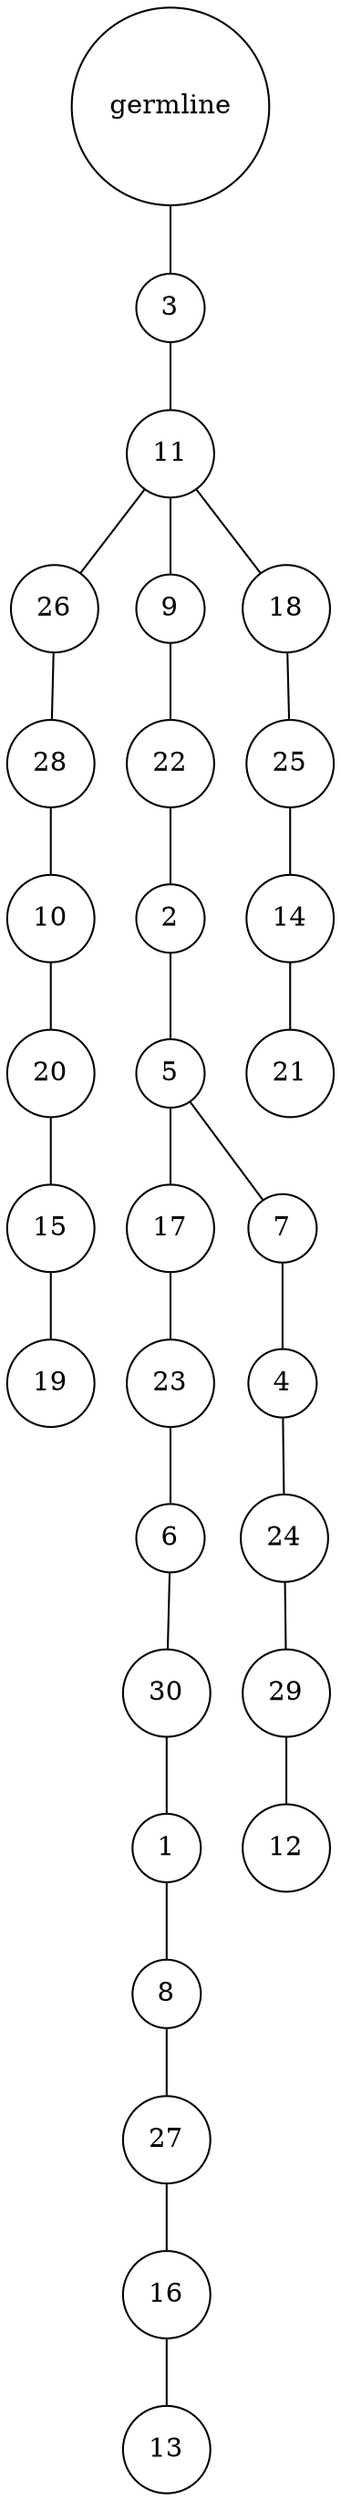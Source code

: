 graph {
	rankdir=UD;
	splines=line;
	node [shape=circle]
	"0x7fa7e454b430" [label="germline"];
	"0x7fa7e454b460" [label="3"];
	"0x7fa7e454b430" -- "0x7fa7e454b460" ;
	"0x7fa7e454b490" [label="11"];
	"0x7fa7e454b460" -- "0x7fa7e454b490" ;
	"0x7fa7e454b4c0" [label="26"];
	"0x7fa7e454b490" -- "0x7fa7e454b4c0" ;
	"0x7fa7e454b4f0" [label="28"];
	"0x7fa7e454b4c0" -- "0x7fa7e454b4f0" ;
	"0x7fa7e454b520" [label="10"];
	"0x7fa7e454b4f0" -- "0x7fa7e454b520" ;
	"0x7fa7e454b550" [label="20"];
	"0x7fa7e454b520" -- "0x7fa7e454b550" ;
	"0x7fa7e454b580" [label="15"];
	"0x7fa7e454b550" -- "0x7fa7e454b580" ;
	"0x7fa7e454b5b0" [label="19"];
	"0x7fa7e454b580" -- "0x7fa7e454b5b0" ;
	"0x7fa7e454b5e0" [label="9"];
	"0x7fa7e454b490" -- "0x7fa7e454b5e0" ;
	"0x7fa7e454b610" [label="22"];
	"0x7fa7e454b5e0" -- "0x7fa7e454b610" ;
	"0x7fa7e454b640" [label="2"];
	"0x7fa7e454b610" -- "0x7fa7e454b640" ;
	"0x7fa7e454b670" [label="5"];
	"0x7fa7e454b640" -- "0x7fa7e454b670" ;
	"0x7fa7e454b6a0" [label="17"];
	"0x7fa7e454b670" -- "0x7fa7e454b6a0" ;
	"0x7fa7e454b6d0" [label="23"];
	"0x7fa7e454b6a0" -- "0x7fa7e454b6d0" ;
	"0x7fa7e454b700" [label="6"];
	"0x7fa7e454b6d0" -- "0x7fa7e454b700" ;
	"0x7fa7e454b730" [label="30"];
	"0x7fa7e454b700" -- "0x7fa7e454b730" ;
	"0x7fa7e454b760" [label="1"];
	"0x7fa7e454b730" -- "0x7fa7e454b760" ;
	"0x7fa7e454b790" [label="8"];
	"0x7fa7e454b760" -- "0x7fa7e454b790" ;
	"0x7fa7e454b7c0" [label="27"];
	"0x7fa7e454b790" -- "0x7fa7e454b7c0" ;
	"0x7fa7e454b7f0" [label="16"];
	"0x7fa7e454b7c0" -- "0x7fa7e454b7f0" ;
	"0x7fa7e454b820" [label="13"];
	"0x7fa7e454b7f0" -- "0x7fa7e454b820" ;
	"0x7fa7e454b850" [label="7"];
	"0x7fa7e454b670" -- "0x7fa7e454b850" ;
	"0x7fa7e454b880" [label="4"];
	"0x7fa7e454b850" -- "0x7fa7e454b880" ;
	"0x7fa7e454b8b0" [label="24"];
	"0x7fa7e454b880" -- "0x7fa7e454b8b0" ;
	"0x7fa7e454b8e0" [label="29"];
	"0x7fa7e454b8b0" -- "0x7fa7e454b8e0" ;
	"0x7fa7e454b910" [label="12"];
	"0x7fa7e454b8e0" -- "0x7fa7e454b910" ;
	"0x7fa7e454b940" [label="18"];
	"0x7fa7e454b490" -- "0x7fa7e454b940" ;
	"0x7fa7e454b970" [label="25"];
	"0x7fa7e454b940" -- "0x7fa7e454b970" ;
	"0x7fa7e454b9a0" [label="14"];
	"0x7fa7e454b970" -- "0x7fa7e454b9a0" ;
	"0x7fa7e454b9d0" [label="21"];
	"0x7fa7e454b9a0" -- "0x7fa7e454b9d0" ;
}
